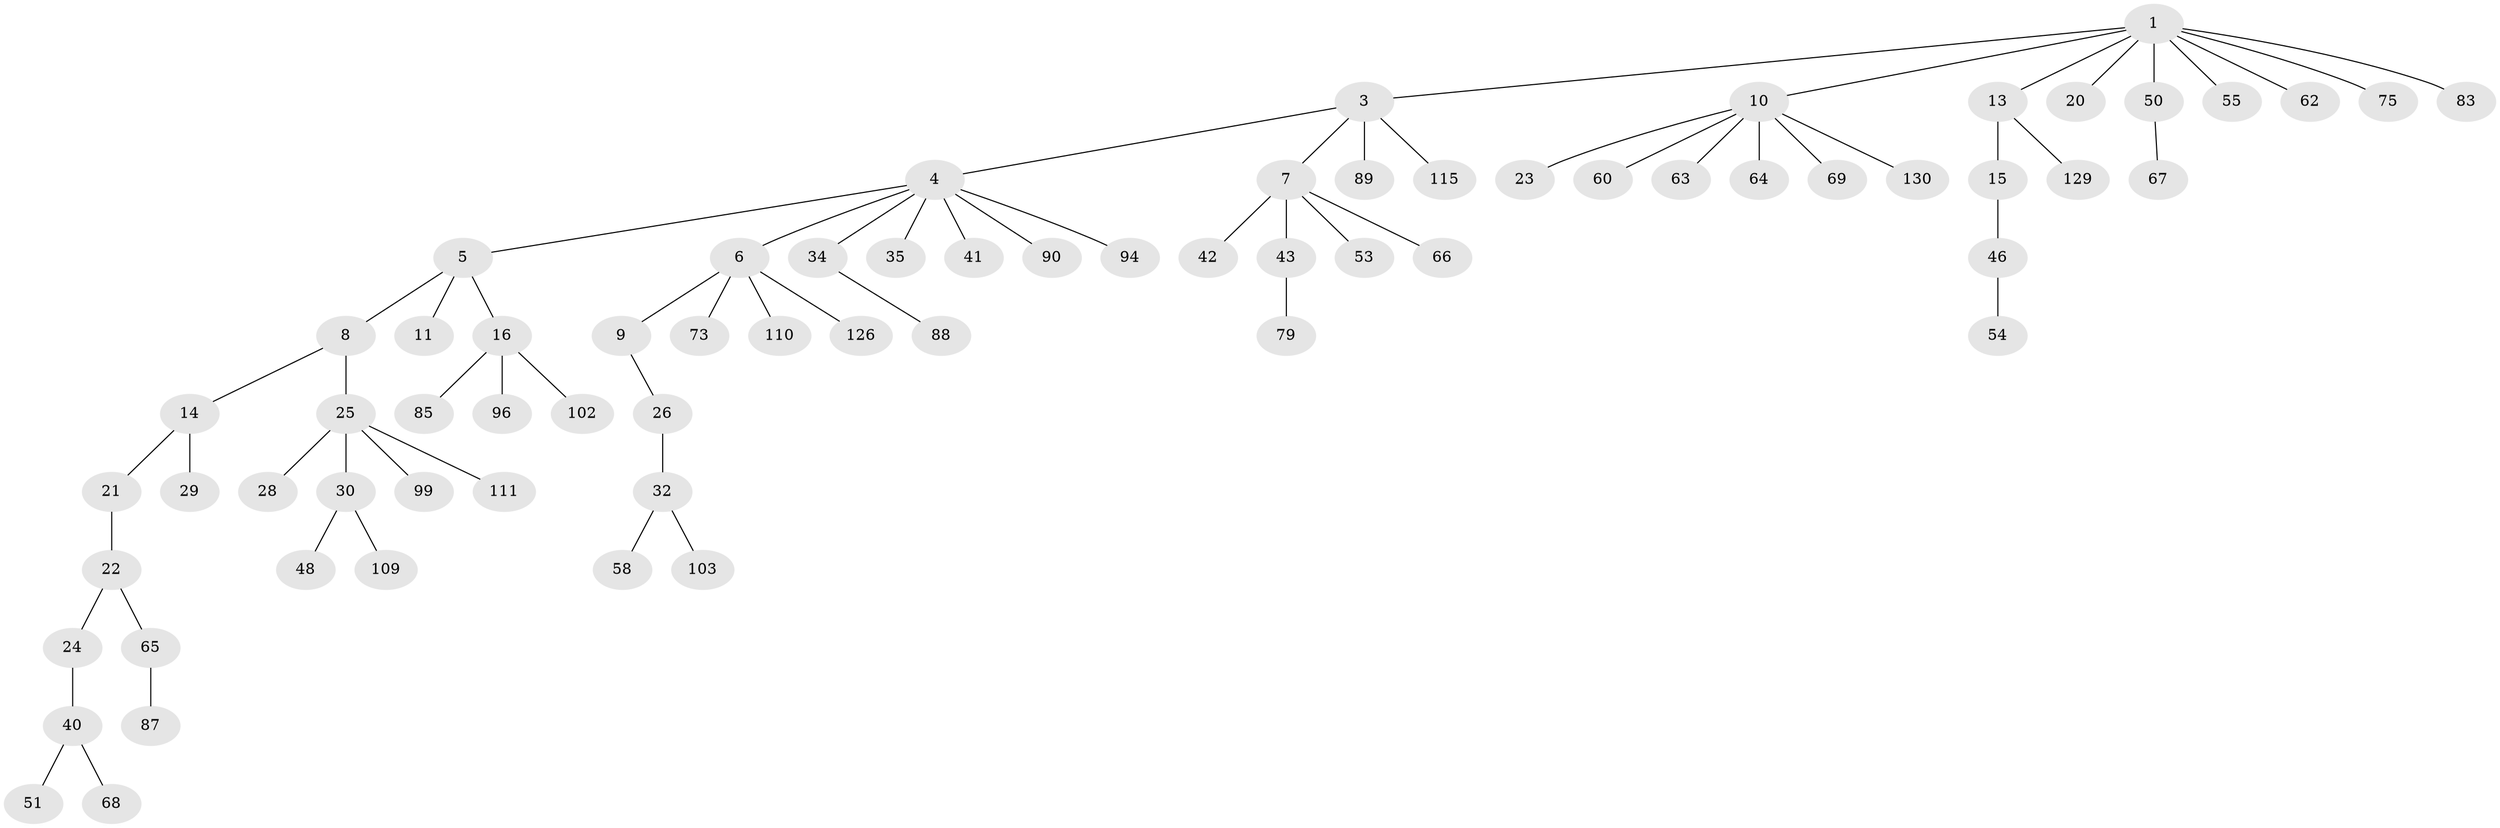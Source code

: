 // original degree distribution, {7: 0.007194244604316547, 4: 0.07913669064748201, 5: 0.050359712230215826, 8: 0.007194244604316547, 6: 0.014388489208633094, 3: 0.09352517985611511, 2: 0.19424460431654678, 1: 0.5539568345323741}
// Generated by graph-tools (version 1.1) at 2025/15/03/09/25 04:15:24]
// undirected, 69 vertices, 68 edges
graph export_dot {
graph [start="1"]
  node [color=gray90,style=filled];
  1 [super="+2"];
  3;
  4;
  5;
  6 [super="+74"];
  7 [super="+38+113+128+47"];
  8 [super="+12"];
  9 [super="+95+119+81"];
  10 [super="+37+52"];
  11 [super="+31+17"];
  13;
  14 [super="+18"];
  15;
  16;
  20 [super="+36"];
  21 [super="+135+39"];
  22 [super="+33+61"];
  23;
  24;
  25;
  26;
  28 [super="+72+44"];
  29 [super="+120+118"];
  30;
  32 [super="+105"];
  34;
  35;
  40 [super="+121"];
  41 [super="+82"];
  42 [super="+100+107+132"];
  43 [super="+45+114+101"];
  46 [super="+70"];
  48;
  50 [super="+57"];
  51 [super="+86"];
  53 [super="+59"];
  54;
  55;
  58 [super="+117"];
  60 [super="+108+93"];
  62;
  63;
  64 [super="+138"];
  65 [super="+77+76"];
  66;
  67;
  68;
  69;
  73;
  75;
  79;
  83 [super="+133"];
  85;
  87;
  88;
  89;
  90;
  94 [super="+131"];
  96 [super="+106"];
  99;
  102;
  103 [super="+134"];
  109;
  110;
  111;
  115 [super="+123"];
  126;
  129;
  130;
  1 -- 3;
  1 -- 10;
  1 -- 20;
  1 -- 55;
  1 -- 62;
  1 -- 83;
  1 -- 50;
  1 -- 75;
  1 -- 13;
  3 -- 4;
  3 -- 7;
  3 -- 89;
  3 -- 115;
  4 -- 5;
  4 -- 6;
  4 -- 34;
  4 -- 35;
  4 -- 41;
  4 -- 90;
  4 -- 94;
  5 -- 8;
  5 -- 11;
  5 -- 16;
  6 -- 9;
  6 -- 73;
  6 -- 110;
  6 -- 126;
  7 -- 53;
  7 -- 42;
  7 -- 43;
  7 -- 66;
  8 -- 14;
  8 -- 25;
  9 -- 26;
  10 -- 23;
  10 -- 60;
  10 -- 64;
  10 -- 69;
  10 -- 63;
  10 -- 130;
  13 -- 15;
  13 -- 129;
  14 -- 21;
  14 -- 29;
  15 -- 46;
  16 -- 85;
  16 -- 96;
  16 -- 102;
  21 -- 22;
  22 -- 24;
  22 -- 65;
  24 -- 40;
  25 -- 28;
  25 -- 30;
  25 -- 99;
  25 -- 111;
  26 -- 32;
  30 -- 48;
  30 -- 109;
  32 -- 58;
  32 -- 103;
  34 -- 88;
  40 -- 51;
  40 -- 68;
  43 -- 79;
  46 -- 54;
  50 -- 67;
  65 -- 87;
}

